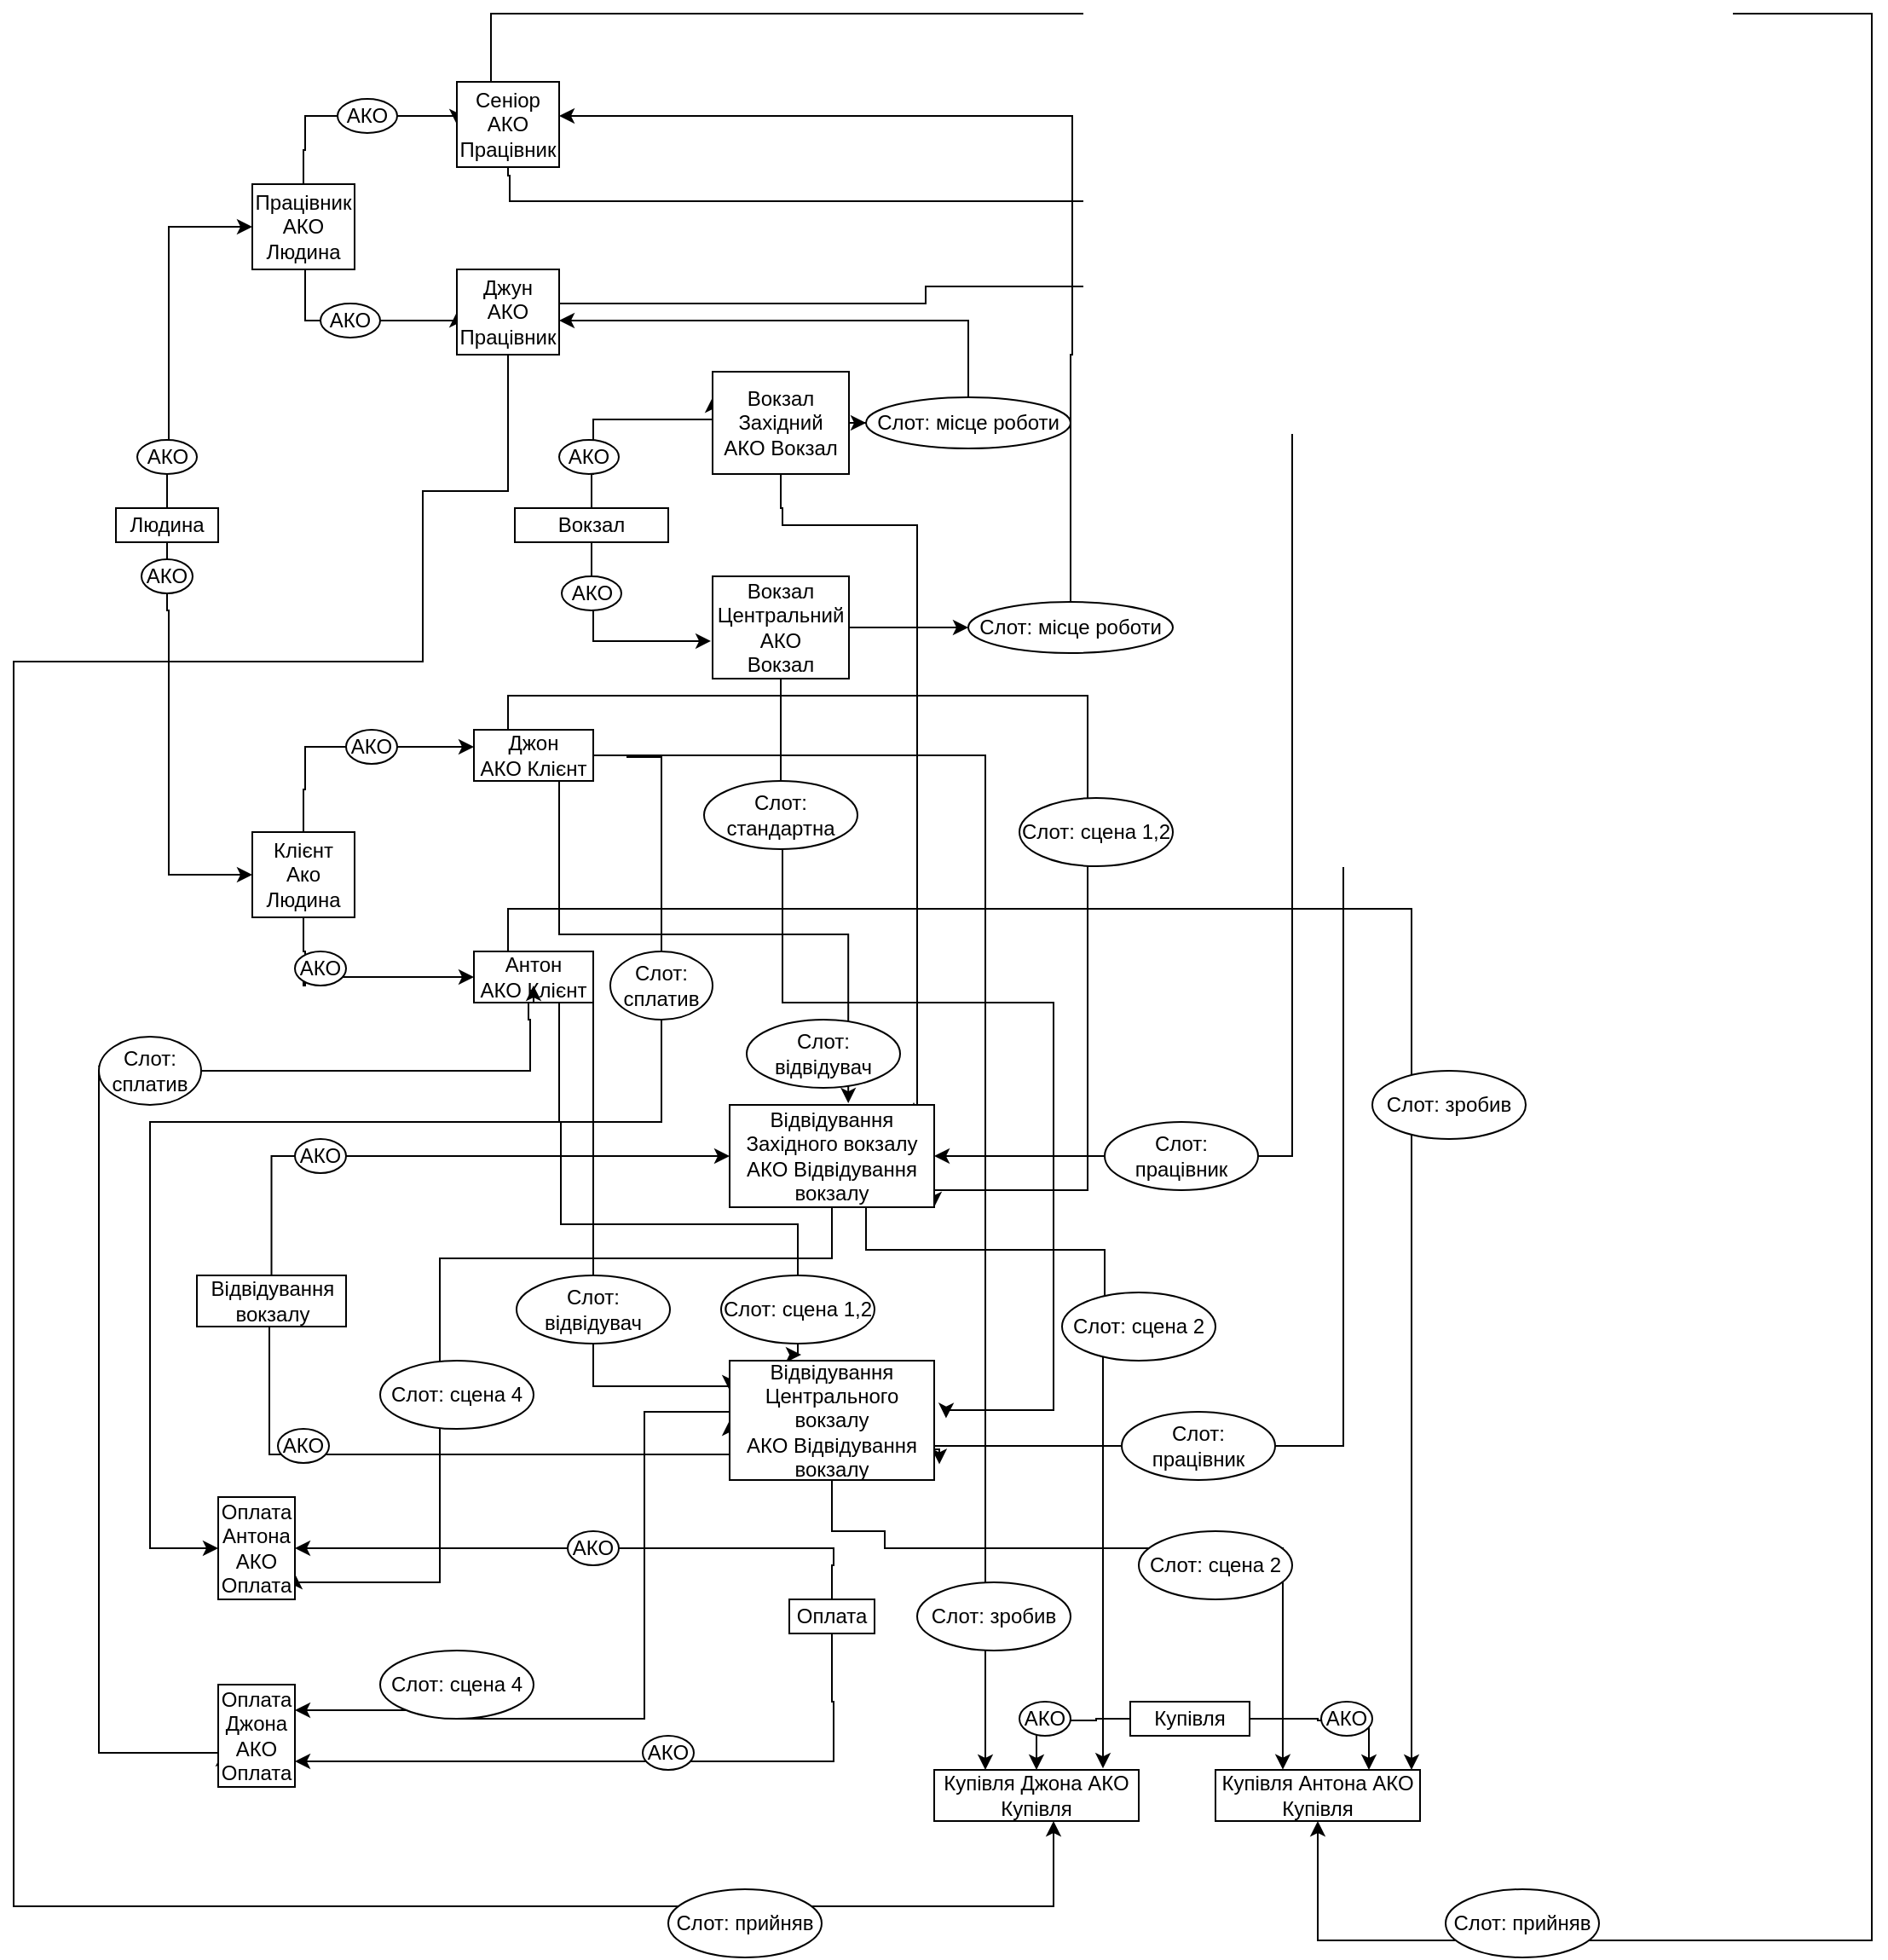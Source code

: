 <mxfile version="22.0.8" type="device">
  <diagram name="Сторінка-1" id="uJ4mQqsSs4CXYdfPLRIr">
    <mxGraphModel dx="2143" dy="1237" grid="1" gridSize="10" guides="1" tooltips="1" connect="1" arrows="1" fold="1" page="1" pageScale="1" pageWidth="1200" pageHeight="30000" math="0" shadow="0">
      <root>
        <mxCell id="0" />
        <mxCell id="1" parent="0" />
        <mxCell id="zv8WAYWdMVzCd5B25tfM-68" style="edgeStyle=orthogonalEdgeStyle;rounded=0;orthogonalLoop=1;jettySize=auto;html=1;entryX=0;entryY=0.25;entryDx=0;entryDy=0;" edge="1" parent="1" source="zv8WAYWdMVzCd5B25tfM-70" target="zv8WAYWdMVzCd5B25tfM-92">
          <mxGeometry relative="1" as="geometry">
            <mxPoint x="419" y="290" as="targetPoint" />
            <Array as="points">
              <mxPoint x="419" y="320" />
              <mxPoint x="420" y="320" />
              <mxPoint x="420" y="288" />
            </Array>
          </mxGeometry>
        </mxCell>
        <mxCell id="zv8WAYWdMVzCd5B25tfM-69" style="edgeStyle=orthogonalEdgeStyle;rounded=0;orthogonalLoop=1;jettySize=auto;html=1;entryX=-0.012;entryY=0.633;entryDx=0;entryDy=0;entryPerimeter=0;" edge="1" parent="1" source="zv8WAYWdMVzCd5B25tfM-111" target="zv8WAYWdMVzCd5B25tfM-95">
          <mxGeometry relative="1" as="geometry">
            <mxPoint x="419" y="420" as="targetPoint" />
            <Array as="points">
              <mxPoint x="419" y="390" />
              <mxPoint x="420" y="390" />
              <mxPoint x="420" y="418" />
            </Array>
          </mxGeometry>
        </mxCell>
        <mxCell id="zv8WAYWdMVzCd5B25tfM-70" value="Вокзал" style="rounded=0;whiteSpace=wrap;html=1;" vertex="1" parent="1">
          <mxGeometry x="374" y="340" width="90" height="20" as="geometry" />
        </mxCell>
        <mxCell id="zv8WAYWdMVzCd5B25tfM-71" style="edgeStyle=orthogonalEdgeStyle;rounded=0;orthogonalLoop=1;jettySize=auto;html=1;entryX=0;entryY=0.5;entryDx=0;entryDy=0;" edge="1" parent="1" source="zv8WAYWdMVzCd5B25tfM-81" target="zv8WAYWdMVzCd5B25tfM-76">
          <mxGeometry relative="1" as="geometry">
            <mxPoint x="170" y="280" as="targetPoint" />
            <Array as="points">
              <mxPoint x="171" y="175" />
            </Array>
          </mxGeometry>
        </mxCell>
        <mxCell id="zv8WAYWdMVzCd5B25tfM-72" style="edgeStyle=orthogonalEdgeStyle;rounded=0;orthogonalLoop=1;jettySize=auto;html=1;entryX=0;entryY=0.5;entryDx=0;entryDy=0;" edge="1" parent="1" source="zv8WAYWdMVzCd5B25tfM-83" target="zv8WAYWdMVzCd5B25tfM-79">
          <mxGeometry relative="1" as="geometry">
            <mxPoint x="170" y="420" as="targetPoint" />
            <Array as="points">
              <mxPoint x="170" y="400" />
              <mxPoint x="171" y="400" />
              <mxPoint x="171" y="555" />
            </Array>
          </mxGeometry>
        </mxCell>
        <mxCell id="zv8WAYWdMVzCd5B25tfM-73" value="Людина" style="rounded=0;whiteSpace=wrap;html=1;" vertex="1" parent="1">
          <mxGeometry x="140" y="340" width="60" height="20" as="geometry" />
        </mxCell>
        <mxCell id="zv8WAYWdMVzCd5B25tfM-74" style="edgeStyle=orthogonalEdgeStyle;rounded=0;orthogonalLoop=1;jettySize=auto;html=1;entryX=0;entryY=0.5;entryDx=0;entryDy=0;" edge="1" parent="1" source="zv8WAYWdMVzCd5B25tfM-76" target="zv8WAYWdMVzCd5B25tfM-86">
          <mxGeometry relative="1" as="geometry">
            <mxPoint x="250" y="110" as="targetPoint" />
            <Array as="points">
              <mxPoint x="250" y="130" />
              <mxPoint x="251" y="130" />
              <mxPoint x="251" y="110" />
            </Array>
          </mxGeometry>
        </mxCell>
        <mxCell id="zv8WAYWdMVzCd5B25tfM-75" style="edgeStyle=orthogonalEdgeStyle;rounded=0;orthogonalLoop=1;jettySize=auto;html=1;entryX=0;entryY=0.5;entryDx=0;entryDy=0;" edge="1" parent="1" source="zv8WAYWdMVzCd5B25tfM-76" target="zv8WAYWdMVzCd5B25tfM-89">
          <mxGeometry relative="1" as="geometry">
            <mxPoint x="250" y="250" as="targetPoint" />
            <Array as="points">
              <mxPoint x="251" y="230" />
            </Array>
          </mxGeometry>
        </mxCell>
        <mxCell id="zv8WAYWdMVzCd5B25tfM-76" value="Працівник&lt;br&gt;АКО Людина" style="rounded=0;whiteSpace=wrap;html=1;" vertex="1" parent="1">
          <mxGeometry x="220" y="150" width="60" height="50" as="geometry" />
        </mxCell>
        <mxCell id="zv8WAYWdMVzCd5B25tfM-77" style="edgeStyle=orthogonalEdgeStyle;rounded=0;orthogonalLoop=1;jettySize=auto;html=1;" edge="1" parent="1" source="zv8WAYWdMVzCd5B25tfM-79" target="zv8WAYWdMVzCd5B25tfM-104">
          <mxGeometry relative="1" as="geometry">
            <mxPoint x="250" y="480" as="targetPoint" />
            <Array as="points">
              <mxPoint x="250" y="505" />
              <mxPoint x="251" y="505" />
              <mxPoint x="251" y="480" />
            </Array>
          </mxGeometry>
        </mxCell>
        <mxCell id="zv8WAYWdMVzCd5B25tfM-78" style="edgeStyle=orthogonalEdgeStyle;rounded=0;orthogonalLoop=1;jettySize=auto;html=1;" edge="1" parent="1" source="zv8WAYWdMVzCd5B25tfM-79" target="zv8WAYWdMVzCd5B25tfM-109">
          <mxGeometry relative="1" as="geometry">
            <mxPoint x="250" y="630" as="targetPoint" />
            <Array as="points">
              <mxPoint x="250" y="600" />
              <mxPoint x="251" y="600" />
              <mxPoint x="251" y="620" />
              <mxPoint x="250" y="620" />
              <mxPoint x="250" y="615" />
            </Array>
          </mxGeometry>
        </mxCell>
        <mxCell id="zv8WAYWdMVzCd5B25tfM-79" value="Клієнт&lt;br&gt;Ако Людина" style="rounded=0;whiteSpace=wrap;html=1;" vertex="1" parent="1">
          <mxGeometry x="220" y="530" width="60" height="50" as="geometry" />
        </mxCell>
        <mxCell id="zv8WAYWdMVzCd5B25tfM-80" value="" style="edgeStyle=orthogonalEdgeStyle;rounded=0;orthogonalLoop=1;jettySize=auto;html=1;entryX=0;entryY=0.5;entryDx=0;entryDy=0;" edge="1" parent="1" source="zv8WAYWdMVzCd5B25tfM-73" target="zv8WAYWdMVzCd5B25tfM-81">
          <mxGeometry relative="1" as="geometry">
            <mxPoint x="210" y="290" as="targetPoint" />
            <mxPoint x="170" y="340" as="sourcePoint" />
            <Array as="points">
              <mxPoint x="170" y="310" />
              <mxPoint x="171" y="310" />
            </Array>
          </mxGeometry>
        </mxCell>
        <mxCell id="zv8WAYWdMVzCd5B25tfM-81" value="АКО" style="ellipse;whiteSpace=wrap;html=1;" vertex="1" parent="1">
          <mxGeometry x="152.5" y="300" width="35" height="20" as="geometry" />
        </mxCell>
        <mxCell id="zv8WAYWdMVzCd5B25tfM-82" value="" style="edgeStyle=orthogonalEdgeStyle;rounded=0;orthogonalLoop=1;jettySize=auto;html=1;entryX=0;entryY=0.5;entryDx=0;entryDy=0;" edge="1" parent="1" source="zv8WAYWdMVzCd5B25tfM-73" target="zv8WAYWdMVzCd5B25tfM-83">
          <mxGeometry relative="1" as="geometry">
            <mxPoint x="210" y="410" as="targetPoint" />
            <mxPoint x="170" y="360" as="sourcePoint" />
            <Array as="points" />
          </mxGeometry>
        </mxCell>
        <mxCell id="zv8WAYWdMVzCd5B25tfM-83" value="АКО" style="ellipse;whiteSpace=wrap;html=1;" vertex="1" parent="1">
          <mxGeometry x="155" y="370" width="30" height="20" as="geometry" />
        </mxCell>
        <mxCell id="zv8WAYWdMVzCd5B25tfM-84" style="edgeStyle=orthogonalEdgeStyle;rounded=0;orthogonalLoop=1;jettySize=auto;html=1;entryX=1.025;entryY=0.867;entryDx=0;entryDy=0;entryPerimeter=0;" edge="1" parent="1" source="zv8WAYWdMVzCd5B25tfM-86" target="zv8WAYWdMVzCd5B25tfM-125">
          <mxGeometry relative="1" as="geometry">
            <mxPoint x="870" y="890" as="targetPoint" />
            <Array as="points">
              <mxPoint x="370" y="145" />
              <mxPoint x="371" y="145" />
              <mxPoint x="371" y="160" />
              <mxPoint x="860" y="160" />
              <mxPoint x="860" y="890" />
              <mxPoint x="610" y="890" />
              <mxPoint x="610" y="892" />
            </Array>
          </mxGeometry>
        </mxCell>
        <mxCell id="zv8WAYWdMVzCd5B25tfM-85" style="edgeStyle=orthogonalEdgeStyle;rounded=0;orthogonalLoop=1;jettySize=auto;html=1;entryX=0.5;entryY=1;entryDx=0;entryDy=0;" edge="1" parent="1" source="zv8WAYWdMVzCd5B25tfM-86" target="zv8WAYWdMVzCd5B25tfM-144">
          <mxGeometry relative="1" as="geometry">
            <mxPoint x="1160" y="1180" as="targetPoint" />
            <Array as="points">
              <mxPoint x="360" y="50" />
              <mxPoint x="1170" y="50" />
              <mxPoint x="1170" y="1180" />
              <mxPoint x="845" y="1180" />
            </Array>
          </mxGeometry>
        </mxCell>
        <mxCell id="zv8WAYWdMVzCd5B25tfM-86" value="Сеніор&lt;br&gt;АКО Працівник" style="rounded=0;whiteSpace=wrap;html=1;" vertex="1" parent="1">
          <mxGeometry x="340" y="90" width="60" height="50" as="geometry" />
        </mxCell>
        <mxCell id="zv8WAYWdMVzCd5B25tfM-87" style="edgeStyle=orthogonalEdgeStyle;rounded=0;orthogonalLoop=1;jettySize=auto;html=1;exitX=1;exitY=0.25;exitDx=0;exitDy=0;entryX=1;entryY=0.5;entryDx=0;entryDy=0;" edge="1" parent="1" source="zv8WAYWdMVzCd5B25tfM-89" target="zv8WAYWdMVzCd5B25tfM-122">
          <mxGeometry relative="1" as="geometry">
            <mxPoint x="840" y="720" as="targetPoint" />
            <Array as="points">
              <mxPoint x="615" y="220" />
              <mxPoint x="615" y="210" />
              <mxPoint x="830" y="210" />
              <mxPoint x="830" y="720" />
            </Array>
          </mxGeometry>
        </mxCell>
        <mxCell id="zv8WAYWdMVzCd5B25tfM-88" style="edgeStyle=orthogonalEdgeStyle;rounded=0;orthogonalLoop=1;jettySize=auto;html=1;" edge="1" parent="1" source="zv8WAYWdMVzCd5B25tfM-89" target="zv8WAYWdMVzCd5B25tfM-143">
          <mxGeometry relative="1" as="geometry">
            <mxPoint x="690" y="1140" as="targetPoint" />
            <Array as="points">
              <mxPoint x="370" y="330" />
              <mxPoint x="320" y="330" />
              <mxPoint x="320" y="430" />
              <mxPoint x="80" y="430" />
              <mxPoint x="80" y="1160" />
              <mxPoint x="690" y="1160" />
            </Array>
          </mxGeometry>
        </mxCell>
        <mxCell id="zv8WAYWdMVzCd5B25tfM-89" value="Джун&lt;br&gt;АКО Працівник" style="rounded=0;whiteSpace=wrap;html=1;" vertex="1" parent="1">
          <mxGeometry x="340" y="200" width="60" height="50" as="geometry" />
        </mxCell>
        <mxCell id="zv8WAYWdMVzCd5B25tfM-90" style="edgeStyle=orthogonalEdgeStyle;rounded=0;orthogonalLoop=1;jettySize=auto;html=1;entryX=0;entryY=0.5;entryDx=0;entryDy=0;" edge="1" parent="1" source="zv8WAYWdMVzCd5B25tfM-92" target="zv8WAYWdMVzCd5B25tfM-99">
          <mxGeometry relative="1" as="geometry" />
        </mxCell>
        <mxCell id="zv8WAYWdMVzCd5B25tfM-91" style="edgeStyle=orthogonalEdgeStyle;rounded=0;orthogonalLoop=1;jettySize=auto;html=1;entryX=0.9;entryY=-0.025;entryDx=0;entryDy=0;entryPerimeter=0;" edge="1" parent="1" source="zv8WAYWdMVzCd5B25tfM-92" target="zv8WAYWdMVzCd5B25tfM-122">
          <mxGeometry relative="1" as="geometry">
            <mxPoint x="610" y="360" as="targetPoint" />
            <Array as="points">
              <mxPoint x="530" y="340" />
              <mxPoint x="531" y="340" />
              <mxPoint x="531" y="350" />
              <mxPoint x="610" y="350" />
              <mxPoint x="610" y="699" />
            </Array>
          </mxGeometry>
        </mxCell>
        <mxCell id="zv8WAYWdMVzCd5B25tfM-92" value="Вокзал Західний&lt;br&gt;АКО Вокзал" style="rounded=0;whiteSpace=wrap;html=1;" vertex="1" parent="1">
          <mxGeometry x="490" y="260" width="80" height="60" as="geometry" />
        </mxCell>
        <mxCell id="zv8WAYWdMVzCd5B25tfM-93" style="edgeStyle=orthogonalEdgeStyle;rounded=0;orthogonalLoop=1;jettySize=auto;html=1;" edge="1" parent="1" source="zv8WAYWdMVzCd5B25tfM-95" target="zv8WAYWdMVzCd5B25tfM-97">
          <mxGeometry relative="1" as="geometry">
            <mxPoint x="700" y="410" as="targetPoint" />
          </mxGeometry>
        </mxCell>
        <mxCell id="zv8WAYWdMVzCd5B25tfM-94" style="edgeStyle=orthogonalEdgeStyle;rounded=0;orthogonalLoop=1;jettySize=auto;html=1;entryX=1.058;entryY=0.483;entryDx=0;entryDy=0;entryPerimeter=0;" edge="1" parent="1" source="zv8WAYWdMVzCd5B25tfM-95" target="zv8WAYWdMVzCd5B25tfM-125">
          <mxGeometry relative="1" as="geometry">
            <mxPoint x="690" y="640" as="targetPoint" />
            <Array as="points">
              <mxPoint x="530" y="540" />
              <mxPoint x="531" y="540" />
              <mxPoint x="531" y="630" />
              <mxPoint x="690" y="630" />
              <mxPoint x="690" y="869" />
            </Array>
          </mxGeometry>
        </mxCell>
        <mxCell id="zv8WAYWdMVzCd5B25tfM-95" value="Вокзал Центральний&lt;br&gt;АКО&lt;br&gt;Вокзал" style="rounded=0;whiteSpace=wrap;html=1;" vertex="1" parent="1">
          <mxGeometry x="490" y="380" width="80" height="60" as="geometry" />
        </mxCell>
        <mxCell id="zv8WAYWdMVzCd5B25tfM-96" style="edgeStyle=orthogonalEdgeStyle;rounded=0;orthogonalLoop=1;jettySize=auto;html=1;" edge="1" parent="1" source="zv8WAYWdMVzCd5B25tfM-97" target="zv8WAYWdMVzCd5B25tfM-86">
          <mxGeometry relative="1" as="geometry">
            <mxPoint x="700" y="100" as="targetPoint" />
            <Array as="points">
              <mxPoint x="700" y="250" />
              <mxPoint x="701" y="250" />
              <mxPoint x="701" y="110" />
            </Array>
          </mxGeometry>
        </mxCell>
        <mxCell id="zv8WAYWdMVzCd5B25tfM-97" value="Слот: місце роботи" style="ellipse;whiteSpace=wrap;html=1;" vertex="1" parent="1">
          <mxGeometry x="640" y="395" width="120" height="30" as="geometry" />
        </mxCell>
        <mxCell id="zv8WAYWdMVzCd5B25tfM-98" style="edgeStyle=orthogonalEdgeStyle;rounded=0;orthogonalLoop=1;jettySize=auto;html=1;" edge="1" parent="1" source="zv8WAYWdMVzCd5B25tfM-99" target="zv8WAYWdMVzCd5B25tfM-89">
          <mxGeometry relative="1" as="geometry">
            <mxPoint x="640" y="230" as="targetPoint" />
            <Array as="points">
              <mxPoint x="640" y="230" />
            </Array>
          </mxGeometry>
        </mxCell>
        <mxCell id="zv8WAYWdMVzCd5B25tfM-99" value="Слот: місце роботи" style="ellipse;whiteSpace=wrap;html=1;" vertex="1" parent="1">
          <mxGeometry x="580" y="275" width="120" height="30" as="geometry" />
        </mxCell>
        <mxCell id="zv8WAYWdMVzCd5B25tfM-100" style="edgeStyle=orthogonalEdgeStyle;rounded=0;orthogonalLoop=1;jettySize=auto;html=1;entryX=0;entryY=0.5;entryDx=0;entryDy=0;" edge="1" parent="1" source="zv8WAYWdMVzCd5B25tfM-104" target="zv8WAYWdMVzCd5B25tfM-132">
          <mxGeometry relative="1" as="geometry">
            <mxPoint x="170" y="950" as="targetPoint" />
            <Array as="points">
              <mxPoint x="440" y="485" />
              <mxPoint x="440" y="486" />
              <mxPoint x="460" y="486" />
              <mxPoint x="460" y="700" />
              <mxPoint x="160" y="700" />
              <mxPoint x="160" y="950" />
            </Array>
          </mxGeometry>
        </mxCell>
        <mxCell id="zv8WAYWdMVzCd5B25tfM-101" style="edgeStyle=orthogonalEdgeStyle;rounded=0;orthogonalLoop=1;jettySize=auto;html=1;entryX=0.58;entryY=-0.016;entryDx=0;entryDy=0;entryPerimeter=0;" edge="1" parent="1" source="zv8WAYWdMVzCd5B25tfM-104" target="zv8WAYWdMVzCd5B25tfM-122">
          <mxGeometry relative="1" as="geometry">
            <mxPoint x="480" y="590" as="targetPoint" />
            <Array as="points">
              <mxPoint x="400" y="590" />
              <mxPoint x="570" y="590" />
            </Array>
          </mxGeometry>
        </mxCell>
        <mxCell id="zv8WAYWdMVzCd5B25tfM-102" style="edgeStyle=orthogonalEdgeStyle;rounded=0;orthogonalLoop=1;jettySize=auto;html=1;entryX=0.25;entryY=0;entryDx=0;entryDy=0;" edge="1" parent="1" source="zv8WAYWdMVzCd5B25tfM-104" target="zv8WAYWdMVzCd5B25tfM-143">
          <mxGeometry relative="1" as="geometry" />
        </mxCell>
        <mxCell id="zv8WAYWdMVzCd5B25tfM-103" style="edgeStyle=orthogonalEdgeStyle;rounded=0;orthogonalLoop=1;jettySize=auto;html=1;entryX=1;entryY=1;entryDx=0;entryDy=0;" edge="1" parent="1" source="zv8WAYWdMVzCd5B25tfM-104" target="zv8WAYWdMVzCd5B25tfM-122">
          <mxGeometry relative="1" as="geometry">
            <mxPoint x="700" y="740" as="targetPoint" />
            <Array as="points">
              <mxPoint x="370" y="450" />
              <mxPoint x="710" y="450" />
              <mxPoint x="710" y="740" />
            </Array>
          </mxGeometry>
        </mxCell>
        <mxCell id="zv8WAYWdMVzCd5B25tfM-104" value="Джон&lt;br&gt;АКО Клієнт" style="rounded=0;whiteSpace=wrap;html=1;" vertex="1" parent="1">
          <mxGeometry x="350" y="470" width="70" height="30" as="geometry" />
        </mxCell>
        <mxCell id="zv8WAYWdMVzCd5B25tfM-105" style="edgeStyle=orthogonalEdgeStyle;rounded=0;orthogonalLoop=1;jettySize=auto;html=1;entryX=0.067;entryY=0.65;entryDx=0;entryDy=0;entryPerimeter=0;" edge="1" parent="1" source="zv8WAYWdMVzCd5B25tfM-134" target="zv8WAYWdMVzCd5B25tfM-131">
          <mxGeometry relative="1" as="geometry">
            <mxPoint x="120" y="1070" as="targetPoint" />
            <mxPoint x="382" y="630" as="sourcePoint" />
            <Array as="points">
              <mxPoint x="130" y="670" />
              <mxPoint x="130" y="1070" />
            </Array>
          </mxGeometry>
        </mxCell>
        <mxCell id="zv8WAYWdMVzCd5B25tfM-106" style="edgeStyle=orthogonalEdgeStyle;rounded=0;orthogonalLoop=1;jettySize=auto;html=1;entryX=0;entryY=0.25;entryDx=0;entryDy=0;" edge="1" parent="1" source="zv8WAYWdMVzCd5B25tfM-109" target="zv8WAYWdMVzCd5B25tfM-125">
          <mxGeometry relative="1" as="geometry">
            <mxPoint x="420" y="850" as="targetPoint" />
            <Array as="points">
              <mxPoint x="420" y="855" />
            </Array>
          </mxGeometry>
        </mxCell>
        <mxCell id="zv8WAYWdMVzCd5B25tfM-107" style="edgeStyle=orthogonalEdgeStyle;rounded=0;orthogonalLoop=1;jettySize=auto;html=1;" edge="1" parent="1" source="zv8WAYWdMVzCd5B25tfM-109" target="zv8WAYWdMVzCd5B25tfM-144">
          <mxGeometry relative="1" as="geometry">
            <mxPoint x="900" y="560" as="targetPoint" />
            <Array as="points">
              <mxPoint x="370" y="575" />
              <mxPoint x="900" y="575" />
            </Array>
          </mxGeometry>
        </mxCell>
        <mxCell id="zv8WAYWdMVzCd5B25tfM-108" style="edgeStyle=orthogonalEdgeStyle;rounded=0;orthogonalLoop=1;jettySize=auto;html=1;entryX=0.35;entryY=-0.05;entryDx=0;entryDy=0;entryPerimeter=0;" edge="1" parent="1" source="zv8WAYWdMVzCd5B25tfM-109" target="zv8WAYWdMVzCd5B25tfM-125">
          <mxGeometry relative="1" as="geometry">
            <mxPoint x="540" y="770" as="targetPoint" />
            <Array as="points">
              <mxPoint x="400" y="700" />
              <mxPoint x="401" y="700" />
              <mxPoint x="401" y="760" />
              <mxPoint x="540" y="760" />
              <mxPoint x="540" y="837" />
            </Array>
          </mxGeometry>
        </mxCell>
        <mxCell id="zv8WAYWdMVzCd5B25tfM-109" value="Антон&lt;br&gt;АКО Клієнт" style="rounded=0;whiteSpace=wrap;html=1;" vertex="1" parent="1">
          <mxGeometry x="350" y="600" width="70" height="30" as="geometry" />
        </mxCell>
        <mxCell id="zv8WAYWdMVzCd5B25tfM-110" value="АКО" style="ellipse;whiteSpace=wrap;html=1;" vertex="1" parent="1">
          <mxGeometry x="400" y="300" width="35" height="20" as="geometry" />
        </mxCell>
        <mxCell id="zv8WAYWdMVzCd5B25tfM-111" value="АКО" style="ellipse;whiteSpace=wrap;html=1;" vertex="1" parent="1">
          <mxGeometry x="401.5" y="380" width="35" height="20" as="geometry" />
        </mxCell>
        <mxCell id="zv8WAYWdMVzCd5B25tfM-112" value="" style="endArrow=none;html=1;rounded=0;exitX=0.5;exitY=0;exitDx=0;exitDy=0;entryX=0.5;entryY=1;entryDx=0;entryDy=0;" edge="1" parent="1" source="zv8WAYWdMVzCd5B25tfM-111" target="zv8WAYWdMVzCd5B25tfM-70">
          <mxGeometry width="50" height="50" relative="1" as="geometry">
            <mxPoint x="410" y="410" as="sourcePoint" />
            <mxPoint x="460" y="360" as="targetPoint" />
          </mxGeometry>
        </mxCell>
        <mxCell id="zv8WAYWdMVzCd5B25tfM-113" value="АКО" style="ellipse;whiteSpace=wrap;html=1;" vertex="1" parent="1">
          <mxGeometry x="260" y="220" width="35" height="20" as="geometry" />
        </mxCell>
        <mxCell id="zv8WAYWdMVzCd5B25tfM-114" value="АКО" style="ellipse;whiteSpace=wrap;html=1;" vertex="1" parent="1">
          <mxGeometry x="270" y="100" width="35" height="20" as="geometry" />
        </mxCell>
        <mxCell id="zv8WAYWdMVzCd5B25tfM-115" value="АКО" style="ellipse;whiteSpace=wrap;html=1;" vertex="1" parent="1">
          <mxGeometry x="275" y="470" width="30" height="20" as="geometry" />
        </mxCell>
        <mxCell id="zv8WAYWdMVzCd5B25tfM-116" value="АКО" style="ellipse;whiteSpace=wrap;html=1;" vertex="1" parent="1">
          <mxGeometry x="245" y="600" width="30" height="20" as="geometry" />
        </mxCell>
        <mxCell id="zv8WAYWdMVzCd5B25tfM-117" style="edgeStyle=orthogonalEdgeStyle;rounded=0;orthogonalLoop=1;jettySize=auto;html=1;entryX=0;entryY=0.5;entryDx=0;entryDy=0;exitX=0.5;exitY=1;exitDx=0;exitDy=0;" edge="1" parent="1" source="zv8WAYWdMVzCd5B25tfM-119" target="zv8WAYWdMVzCd5B25tfM-125">
          <mxGeometry relative="1" as="geometry">
            <mxPoint x="374" y="895" as="targetPoint" />
            <mxPoint x="164" y="820" as="sourcePoint" />
            <Array as="points">
              <mxPoint x="230" y="820" />
              <mxPoint x="230" y="895" />
              <mxPoint x="500" y="895" />
            </Array>
          </mxGeometry>
        </mxCell>
        <mxCell id="zv8WAYWdMVzCd5B25tfM-118" style="edgeStyle=orthogonalEdgeStyle;rounded=0;orthogonalLoop=1;jettySize=auto;html=1;" edge="1" parent="1" source="zv8WAYWdMVzCd5B25tfM-119" target="zv8WAYWdMVzCd5B25tfM-122">
          <mxGeometry relative="1" as="geometry">
            <mxPoint x="196.25" y="720" as="targetPoint" />
            <Array as="points">
              <mxPoint x="231" y="720" />
            </Array>
          </mxGeometry>
        </mxCell>
        <mxCell id="zv8WAYWdMVzCd5B25tfM-119" value="Відвідування вокзалу" style="rounded=0;whiteSpace=wrap;html=1;" vertex="1" parent="1">
          <mxGeometry x="187.5" y="790" width="87.5" height="30" as="geometry" />
        </mxCell>
        <mxCell id="zv8WAYWdMVzCd5B25tfM-120" style="edgeStyle=orthogonalEdgeStyle;rounded=0;orthogonalLoop=1;jettySize=auto;html=1;entryX=1;entryY=0.75;entryDx=0;entryDy=0;" edge="1" parent="1" source="zv8WAYWdMVzCd5B25tfM-122" target="zv8WAYWdMVzCd5B25tfM-132">
          <mxGeometry relative="1" as="geometry">
            <mxPoint x="310" y="970" as="targetPoint" />
            <Array as="points">
              <mxPoint x="560" y="780" />
              <mxPoint x="330" y="780" />
              <mxPoint x="330" y="970" />
              <mxPoint x="245" y="970" />
            </Array>
          </mxGeometry>
        </mxCell>
        <mxCell id="zv8WAYWdMVzCd5B25tfM-121" style="edgeStyle=orthogonalEdgeStyle;rounded=0;orthogonalLoop=1;jettySize=auto;html=1;entryX=0.825;entryY=-0.03;entryDx=0;entryDy=0;entryPerimeter=0;" edge="1" parent="1" source="zv8WAYWdMVzCd5B25tfM-122" target="zv8WAYWdMVzCd5B25tfM-143">
          <mxGeometry relative="1" as="geometry">
            <mxPoint x="610" y="810" as="targetPoint" />
            <Array as="points">
              <mxPoint x="580" y="775" />
              <mxPoint x="720" y="775" />
              <mxPoint x="720" y="810" />
              <mxPoint x="719" y="810" />
            </Array>
          </mxGeometry>
        </mxCell>
        <mxCell id="zv8WAYWdMVzCd5B25tfM-122" value="Відвідування Західного вокзалу&lt;br&gt;АКО Відвідування вокзалу" style="rounded=0;whiteSpace=wrap;html=1;" vertex="1" parent="1">
          <mxGeometry x="500" y="690" width="120" height="60" as="geometry" />
        </mxCell>
        <mxCell id="zv8WAYWdMVzCd5B25tfM-123" style="edgeStyle=orthogonalEdgeStyle;rounded=0;orthogonalLoop=1;jettySize=auto;html=1;entryX=1;entryY=0.25;entryDx=0;entryDy=0;" edge="1" parent="1" source="zv8WAYWdMVzCd5B25tfM-125" target="zv8WAYWdMVzCd5B25tfM-131">
          <mxGeometry relative="1" as="geometry">
            <mxPoint x="440" y="1070" as="targetPoint" />
            <Array as="points">
              <mxPoint x="450" y="870" />
              <mxPoint x="450" y="1050" />
              <mxPoint x="340" y="1050" />
              <mxPoint x="340" y="1045" />
            </Array>
          </mxGeometry>
        </mxCell>
        <mxCell id="zv8WAYWdMVzCd5B25tfM-124" style="edgeStyle=orthogonalEdgeStyle;rounded=0;orthogonalLoop=1;jettySize=auto;html=1;entryX=0.329;entryY=-0.006;entryDx=0;entryDy=0;entryPerimeter=0;" edge="1" parent="1" source="zv8WAYWdMVzCd5B25tfM-125" target="zv8WAYWdMVzCd5B25tfM-144">
          <mxGeometry relative="1" as="geometry">
            <mxPoint x="590" y="950" as="targetPoint" />
            <Array as="points">
              <mxPoint x="560" y="940" />
              <mxPoint x="591" y="940" />
              <mxPoint x="591" y="950" />
              <mxPoint x="825" y="950" />
            </Array>
          </mxGeometry>
        </mxCell>
        <mxCell id="zv8WAYWdMVzCd5B25tfM-125" value="Відвідування Центрального вокзалу&lt;br&gt;АКО Відвідування вокзалу" style="rounded=0;whiteSpace=wrap;html=1;" vertex="1" parent="1">
          <mxGeometry x="500" y="840" width="120" height="70" as="geometry" />
        </mxCell>
        <mxCell id="zv8WAYWdMVzCd5B25tfM-126" value="АКО" style="ellipse;whiteSpace=wrap;html=1;" vertex="1" parent="1">
          <mxGeometry x="245" y="710" width="30" height="20" as="geometry" />
        </mxCell>
        <mxCell id="zv8WAYWdMVzCd5B25tfM-127" value="АКО" style="ellipse;whiteSpace=wrap;html=1;" vertex="1" parent="1">
          <mxGeometry x="235" y="880" width="30" height="20" as="geometry" />
        </mxCell>
        <mxCell id="zv8WAYWdMVzCd5B25tfM-128" style="edgeStyle=orthogonalEdgeStyle;rounded=0;orthogonalLoop=1;jettySize=auto;html=1;entryX=1;entryY=0.75;entryDx=0;entryDy=0;" edge="1" parent="1" source="zv8WAYWdMVzCd5B25tfM-130" target="zv8WAYWdMVzCd5B25tfM-131">
          <mxGeometry relative="1" as="geometry">
            <mxPoint x="560" y="1080" as="targetPoint" />
            <Array as="points">
              <mxPoint x="560" y="1040" />
              <mxPoint x="561" y="1040" />
              <mxPoint x="561" y="1075" />
            </Array>
          </mxGeometry>
        </mxCell>
        <mxCell id="zv8WAYWdMVzCd5B25tfM-129" style="edgeStyle=orthogonalEdgeStyle;rounded=0;orthogonalLoop=1;jettySize=auto;html=1;entryX=1;entryY=0.5;entryDx=0;entryDy=0;" edge="1" parent="1" source="zv8WAYWdMVzCd5B25tfM-130" target="zv8WAYWdMVzCd5B25tfM-132">
          <mxGeometry relative="1" as="geometry">
            <mxPoint x="560" y="940" as="targetPoint" />
            <Array as="points">
              <mxPoint x="560" y="960" />
              <mxPoint x="561" y="960" />
              <mxPoint x="561" y="950" />
            </Array>
          </mxGeometry>
        </mxCell>
        <mxCell id="zv8WAYWdMVzCd5B25tfM-130" value="Оплата" style="rounded=0;whiteSpace=wrap;html=1;" vertex="1" parent="1">
          <mxGeometry x="535" y="980" width="50" height="20" as="geometry" />
        </mxCell>
        <mxCell id="zv8WAYWdMVzCd5B25tfM-131" value="Оплата Джона&lt;br&gt;АКО Оплата" style="rounded=0;whiteSpace=wrap;html=1;" vertex="1" parent="1">
          <mxGeometry x="200" y="1030" width="45" height="60" as="geometry" />
        </mxCell>
        <mxCell id="zv8WAYWdMVzCd5B25tfM-132" value="Оплата Антона&lt;br&gt;АКО Оплата" style="rounded=0;whiteSpace=wrap;html=1;" vertex="1" parent="1">
          <mxGeometry x="200" y="920" width="45" height="60" as="geometry" />
        </mxCell>
        <mxCell id="zv8WAYWdMVzCd5B25tfM-133" value="" style="edgeStyle=orthogonalEdgeStyle;rounded=0;orthogonalLoop=1;jettySize=auto;html=1;entryX=0.067;entryY=0.65;entryDx=0;entryDy=0;entryPerimeter=0;" edge="1" parent="1" target="zv8WAYWdMVzCd5B25tfM-134">
          <mxGeometry relative="1" as="geometry">
            <mxPoint x="203" y="1069" as="targetPoint" />
            <mxPoint x="382" y="630" as="sourcePoint" />
            <Array as="points">
              <mxPoint x="382" y="640" />
              <mxPoint x="383" y="640" />
              <mxPoint x="383" y="670" />
            </Array>
          </mxGeometry>
        </mxCell>
        <mxCell id="zv8WAYWdMVzCd5B25tfM-134" value="Слот: сплатив" style="ellipse;whiteSpace=wrap;html=1;" vertex="1" parent="1">
          <mxGeometry x="130" y="650" width="60" height="40" as="geometry" />
        </mxCell>
        <mxCell id="zv8WAYWdMVzCd5B25tfM-135" value="Слот: сплатив" style="ellipse;whiteSpace=wrap;html=1;" vertex="1" parent="1">
          <mxGeometry x="430" y="600" width="60" height="40" as="geometry" />
        </mxCell>
        <mxCell id="zv8WAYWdMVzCd5B25tfM-136" value="Слот: cтандартна" style="ellipse;whiteSpace=wrap;html=1;" vertex="1" parent="1">
          <mxGeometry x="485" y="500" width="90" height="40" as="geometry" />
        </mxCell>
        <mxCell id="zv8WAYWdMVzCd5B25tfM-138" value="Слот: працівник" style="ellipse;whiteSpace=wrap;html=1;" vertex="1" parent="1">
          <mxGeometry x="720" y="700" width="90" height="40" as="geometry" />
        </mxCell>
        <mxCell id="zv8WAYWdMVzCd5B25tfM-139" value="Слот: працівник" style="ellipse;whiteSpace=wrap;html=1;" vertex="1" parent="1">
          <mxGeometry x="730" y="870" width="90" height="40" as="geometry" />
        </mxCell>
        <mxCell id="zv8WAYWdMVzCd5B25tfM-140" style="edgeStyle=orthogonalEdgeStyle;rounded=0;orthogonalLoop=1;jettySize=auto;html=1;entryX=0.5;entryY=0;entryDx=0;entryDy=0;" edge="1" parent="1" source="zv8WAYWdMVzCd5B25tfM-142" target="zv8WAYWdMVzCd5B25tfM-143">
          <mxGeometry relative="1" as="geometry">
            <mxPoint x="675" y="1050" as="targetPoint" />
            <Array as="points">
              <mxPoint x="715" y="1050" />
              <mxPoint x="685" y="1051" />
            </Array>
          </mxGeometry>
        </mxCell>
        <mxCell id="zv8WAYWdMVzCd5B25tfM-141" style="edgeStyle=orthogonalEdgeStyle;rounded=0;orthogonalLoop=1;jettySize=auto;html=1;entryX=0.75;entryY=0;entryDx=0;entryDy=0;" edge="1" parent="1" source="zv8WAYWdMVzCd5B25tfM-142" target="zv8WAYWdMVzCd5B25tfM-144">
          <mxGeometry relative="1" as="geometry">
            <mxPoint x="885" y="1050" as="targetPoint" />
            <Array as="points">
              <mxPoint x="845" y="1050" />
              <mxPoint x="875" y="1051" />
            </Array>
          </mxGeometry>
        </mxCell>
        <mxCell id="zv8WAYWdMVzCd5B25tfM-142" value="Купівля" style="rounded=0;whiteSpace=wrap;html=1;" vertex="1" parent="1">
          <mxGeometry x="735" y="1040" width="70" height="20" as="geometry" />
        </mxCell>
        <mxCell id="zv8WAYWdMVzCd5B25tfM-143" value="Купівля Джона АКО Купівля" style="rounded=0;whiteSpace=wrap;html=1;" vertex="1" parent="1">
          <mxGeometry x="620" y="1080" width="120" height="30" as="geometry" />
        </mxCell>
        <mxCell id="zv8WAYWdMVzCd5B25tfM-144" value="Купівля Антона АКО Купівля" style="rounded=0;whiteSpace=wrap;html=1;" vertex="1" parent="1">
          <mxGeometry x="785" y="1080" width="120" height="30" as="geometry" />
        </mxCell>
        <mxCell id="zv8WAYWdMVzCd5B25tfM-145" value="АКО" style="ellipse;whiteSpace=wrap;html=1;" vertex="1" parent="1">
          <mxGeometry x="405" y="940" width="30" height="20" as="geometry" />
        </mxCell>
        <mxCell id="zv8WAYWdMVzCd5B25tfM-146" value="АКО" style="ellipse;whiteSpace=wrap;html=1;" vertex="1" parent="1">
          <mxGeometry x="449" y="1060" width="30" height="20" as="geometry" />
        </mxCell>
        <mxCell id="zv8WAYWdMVzCd5B25tfM-147" value="АКО" style="ellipse;whiteSpace=wrap;html=1;" vertex="1" parent="1">
          <mxGeometry x="670" y="1040" width="30" height="20" as="geometry" />
        </mxCell>
        <mxCell id="zv8WAYWdMVzCd5B25tfM-148" value="АКО" style="ellipse;whiteSpace=wrap;html=1;" vertex="1" parent="1">
          <mxGeometry x="847" y="1040" width="30" height="20" as="geometry" />
        </mxCell>
        <mxCell id="zv8WAYWdMVzCd5B25tfM-149" value="Слот: відвідувач" style="ellipse;whiteSpace=wrap;html=1;" vertex="1" parent="1">
          <mxGeometry x="510" y="640" width="90" height="40" as="geometry" />
        </mxCell>
        <mxCell id="zv8WAYWdMVzCd5B25tfM-150" value="Слот: відвідувач" style="ellipse;whiteSpace=wrap;html=1;" vertex="1" parent="1">
          <mxGeometry x="375" y="790" width="90" height="40" as="geometry" />
        </mxCell>
        <mxCell id="zv8WAYWdMVzCd5B25tfM-151" value="Слот: зробив" style="ellipse;whiteSpace=wrap;html=1;" vertex="1" parent="1">
          <mxGeometry x="610" y="970" width="90" height="40" as="geometry" />
        </mxCell>
        <mxCell id="zv8WAYWdMVzCd5B25tfM-152" style="edgeStyle=orthogonalEdgeStyle;rounded=0;orthogonalLoop=1;jettySize=auto;html=1;exitX=0.5;exitY=1;exitDx=0;exitDy=0;entryX=0.499;entryY=0.667;entryDx=0;entryDy=0;entryPerimeter=0;" edge="1" parent="1" source="zv8WAYWdMVzCd5B25tfM-109" target="zv8WAYWdMVzCd5B25tfM-109">
          <mxGeometry relative="1" as="geometry" />
        </mxCell>
        <mxCell id="zv8WAYWdMVzCd5B25tfM-153" value="Слот: прийняв" style="ellipse;whiteSpace=wrap;html=1;" vertex="1" parent="1">
          <mxGeometry x="464" y="1150" width="90" height="40" as="geometry" />
        </mxCell>
        <mxCell id="zv8WAYWdMVzCd5B25tfM-154" value="Слот: прийняв" style="ellipse;whiteSpace=wrap;html=1;" vertex="1" parent="1">
          <mxGeometry x="920" y="1150" width="90" height="40" as="geometry" />
        </mxCell>
        <mxCell id="zv8WAYWdMVzCd5B25tfM-155" value="Слот: зробив" style="ellipse;whiteSpace=wrap;html=1;" vertex="1" parent="1">
          <mxGeometry x="877" y="670" width="90" height="40" as="geometry" />
        </mxCell>
        <mxCell id="zv8WAYWdMVzCd5B25tfM-156" value="Слот: сцена 4" style="ellipse;whiteSpace=wrap;html=1;" vertex="1" parent="1">
          <mxGeometry x="295" y="840" width="90" height="40" as="geometry" />
        </mxCell>
        <mxCell id="zv8WAYWdMVzCd5B25tfM-157" value="Слот: сцена 4" style="ellipse;whiteSpace=wrap;html=1;" vertex="1" parent="1">
          <mxGeometry x="295" y="1010" width="90" height="40" as="geometry" />
        </mxCell>
        <mxCell id="zv8WAYWdMVzCd5B25tfM-158" value="Слот: сцена 2" style="ellipse;whiteSpace=wrap;html=1;" vertex="1" parent="1">
          <mxGeometry x="695" y="800" width="90" height="40" as="geometry" />
        </mxCell>
        <mxCell id="zv8WAYWdMVzCd5B25tfM-159" value="Слот: сцена 2" style="ellipse;whiteSpace=wrap;html=1;" vertex="1" parent="1">
          <mxGeometry x="740" y="940" width="90" height="40" as="geometry" />
        </mxCell>
        <mxCell id="zv8WAYWdMVzCd5B25tfM-160" value="Слот: сцена 1,2" style="ellipse;whiteSpace=wrap;html=1;" vertex="1" parent="1">
          <mxGeometry x="495" y="790" width="90" height="40" as="geometry" />
        </mxCell>
        <mxCell id="zv8WAYWdMVzCd5B25tfM-161" value="Слот: сцена 1,2" style="ellipse;whiteSpace=wrap;html=1;" vertex="1" parent="1">
          <mxGeometry x="670" y="510" width="90" height="40" as="geometry" />
        </mxCell>
      </root>
    </mxGraphModel>
  </diagram>
</mxfile>
